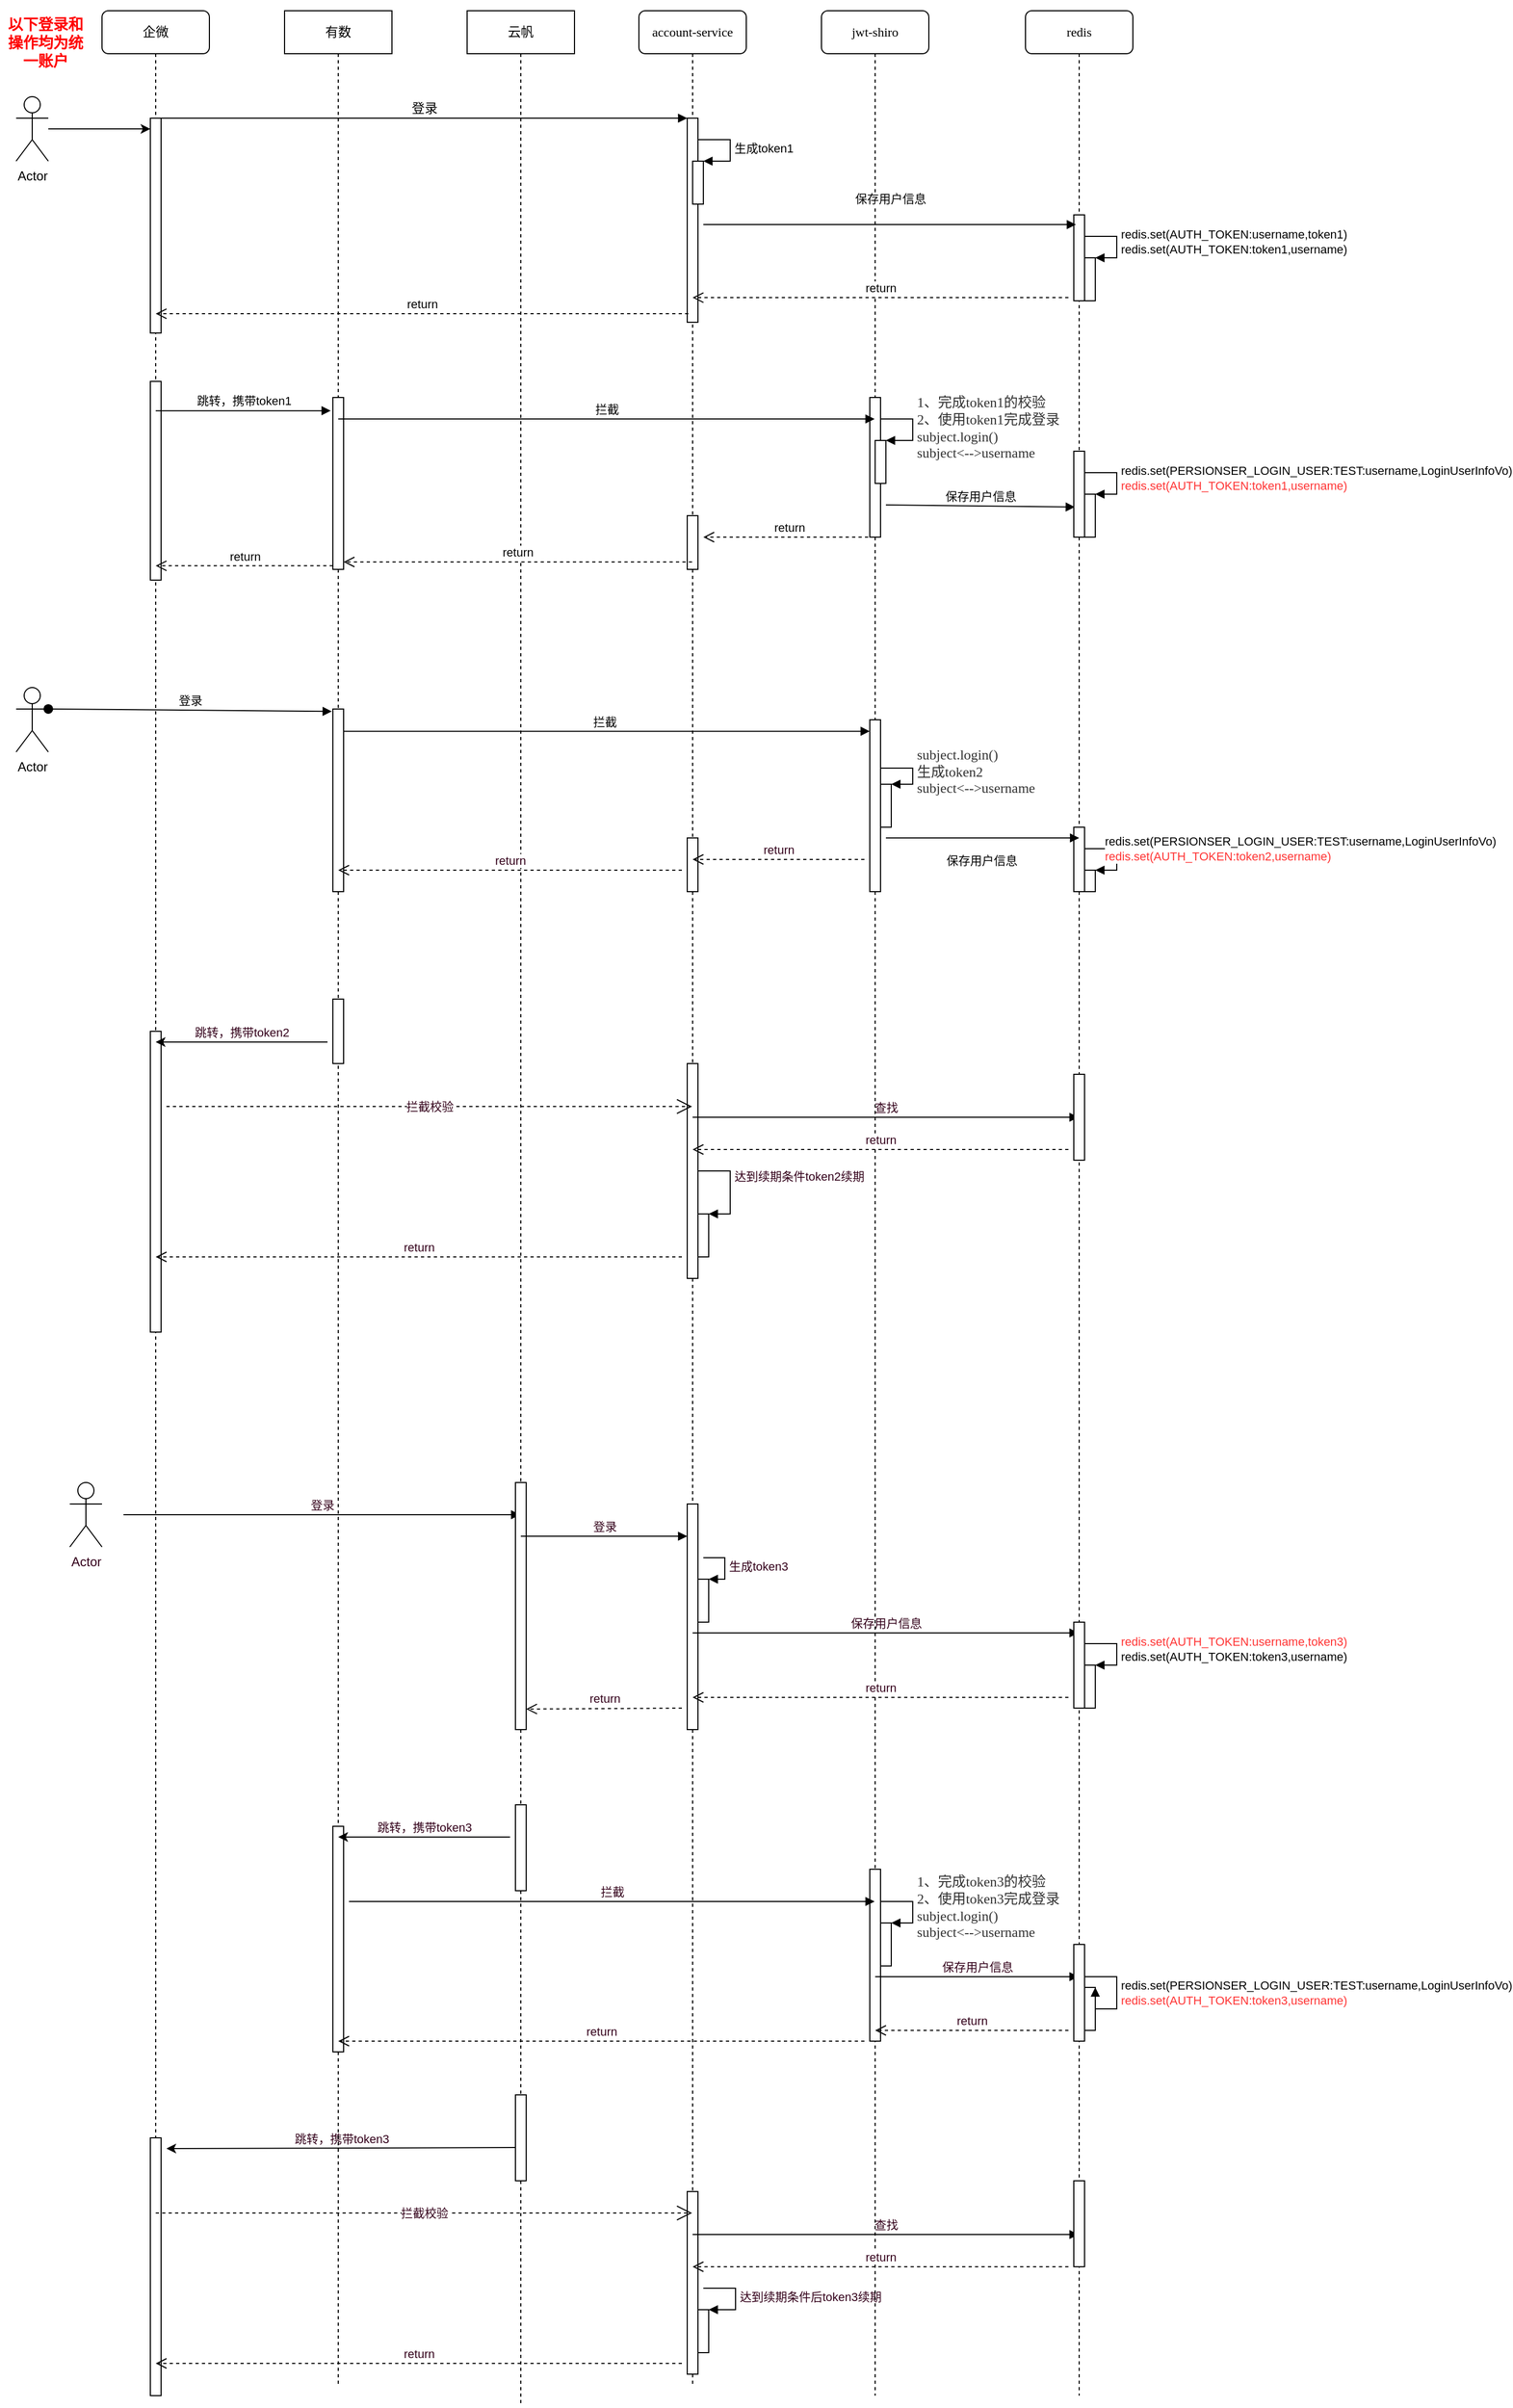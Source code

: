 <mxfile version="20.1.1" type="github">
  <diagram name="Page-1" id="13e1069c-82ec-6db2-03f1-153e76fe0fe0">
    <mxGraphModel dx="1185" dy="635" grid="1" gridSize="10" guides="1" tooltips="1" connect="1" arrows="1" fold="1" page="1" pageScale="1" pageWidth="1100" pageHeight="850" background="none" math="0" shadow="0">
      <root>
        <mxCell id="0" />
        <mxCell id="1" parent="0" />
        <mxCell id="7baba1c4bc27f4b0-2" value="account-service" style="shape=umlLifeline;perimeter=lifelinePerimeter;whiteSpace=wrap;html=1;container=1;collapsible=0;recursiveResize=0;outlineConnect=0;rounded=1;shadow=0;comic=0;labelBackgroundColor=none;strokeWidth=1;fontFamily=Verdana;fontSize=12;align=center;" parent="1" vertex="1">
          <mxGeometry x="600" y="80" width="100" height="2210" as="geometry" />
        </mxCell>
        <mxCell id="7baba1c4bc27f4b0-10" value="" style="html=1;points=[];perimeter=orthogonalPerimeter;rounded=0;shadow=0;comic=0;labelBackgroundColor=none;strokeWidth=1;fontFamily=Verdana;fontSize=12;align=center;" parent="7baba1c4bc27f4b0-2" vertex="1">
          <mxGeometry x="45" y="100" width="10" height="190" as="geometry" />
        </mxCell>
        <mxCell id="cbWRRwvguoUadpIohgbS-17" value="" style="html=1;points=[];perimeter=orthogonalPerimeter;" vertex="1" parent="7baba1c4bc27f4b0-2">
          <mxGeometry x="45" y="770" width="10" height="50" as="geometry" />
        </mxCell>
        <mxCell id="cbWRRwvguoUadpIohgbS-37" value="" style="html=1;points=[];perimeter=orthogonalPerimeter;" vertex="1" parent="7baba1c4bc27f4b0-2">
          <mxGeometry x="50" y="140" width="10" height="40" as="geometry" />
        </mxCell>
        <mxCell id="cbWRRwvguoUadpIohgbS-38" value="生成token1" style="edgeStyle=orthogonalEdgeStyle;html=1;align=left;spacingLeft=2;endArrow=block;rounded=0;entryX=1;entryY=0;" edge="1" target="cbWRRwvguoUadpIohgbS-37" parent="7baba1c4bc27f4b0-2">
          <mxGeometry relative="1" as="geometry">
            <mxPoint x="55" y="120" as="sourcePoint" />
            <Array as="points">
              <mxPoint x="85" y="120" />
            </Array>
          </mxGeometry>
        </mxCell>
        <mxCell id="cbWRRwvguoUadpIohgbS-54" value="" style="html=1;points=[];perimeter=orthogonalPerimeter;" vertex="1" parent="7baba1c4bc27f4b0-2">
          <mxGeometry x="45" y="470" width="10" height="50" as="geometry" />
        </mxCell>
        <mxCell id="cbWRRwvguoUadpIohgbS-68" value="" style="html=1;points=[];perimeter=orthogonalPerimeter;fontColor=#33001A;" vertex="1" parent="7baba1c4bc27f4b0-2">
          <mxGeometry x="45" y="980" width="10" height="200" as="geometry" />
        </mxCell>
        <mxCell id="cbWRRwvguoUadpIohgbS-71" value="查找" style="html=1;verticalAlign=bottom;endArrow=block;rounded=1;fontColor=#33001A;" edge="1" parent="7baba1c4bc27f4b0-2" target="7baba1c4bc27f4b0-4">
          <mxGeometry width="80" relative="1" as="geometry">
            <mxPoint x="50" y="1030" as="sourcePoint" />
            <mxPoint x="130" y="1030" as="targetPoint" />
          </mxGeometry>
        </mxCell>
        <mxCell id="cbWRRwvguoUadpIohgbS-73" value="" style="html=1;points=[];perimeter=orthogonalPerimeter;fontColor=#33001A;" vertex="1" parent="7baba1c4bc27f4b0-2">
          <mxGeometry x="55" y="1120" width="10" height="40" as="geometry" />
        </mxCell>
        <mxCell id="cbWRRwvguoUadpIohgbS-79" value="" style="html=1;points=[];perimeter=orthogonalPerimeter;fontColor=#33001A;" vertex="1" parent="7baba1c4bc27f4b0-2">
          <mxGeometry x="45" y="1390" width="10" height="210" as="geometry" />
        </mxCell>
        <mxCell id="cbWRRwvguoUadpIohgbS-81" value="" style="html=1;points=[];perimeter=orthogonalPerimeter;fontColor=#33001A;" vertex="1" parent="7baba1c4bc27f4b0-2">
          <mxGeometry x="55" y="1460" width="10" height="40" as="geometry" />
        </mxCell>
        <mxCell id="cbWRRwvguoUadpIohgbS-82" value="生成token3" style="edgeStyle=orthogonalEdgeStyle;html=1;align=left;spacingLeft=2;endArrow=block;rounded=0;entryX=1;entryY=0;fontColor=#33001A;" edge="1" target="cbWRRwvguoUadpIohgbS-81" parent="7baba1c4bc27f4b0-2">
          <mxGeometry relative="1" as="geometry">
            <mxPoint x="60" y="1440" as="sourcePoint" />
            <Array as="points">
              <mxPoint x="80" y="1440" />
            </Array>
          </mxGeometry>
        </mxCell>
        <mxCell id="cbWRRwvguoUadpIohgbS-84" value="保存用户信息" style="html=1;verticalAlign=bottom;endArrow=block;rounded=1;fontColor=#33001A;" edge="1" parent="7baba1c4bc27f4b0-2" target="7baba1c4bc27f4b0-4">
          <mxGeometry width="80" relative="1" as="geometry">
            <mxPoint x="50" y="1510" as="sourcePoint" />
            <mxPoint x="130" y="1510" as="targetPoint" />
          </mxGeometry>
        </mxCell>
        <mxCell id="cbWRRwvguoUadpIohgbS-105" value="" style="html=1;points=[];perimeter=orthogonalPerimeter;fontColor=#33001A;" vertex="1" parent="7baba1c4bc27f4b0-2">
          <mxGeometry x="45" y="2030" width="10" height="170" as="geometry" />
        </mxCell>
        <mxCell id="cbWRRwvguoUadpIohgbS-113" value="查找" style="html=1;verticalAlign=bottom;endArrow=block;rounded=1;fontColor=#33001A;" edge="1" parent="7baba1c4bc27f4b0-2" target="7baba1c4bc27f4b0-4">
          <mxGeometry width="80" relative="1" as="geometry">
            <mxPoint x="50" y="2070" as="sourcePoint" />
            <mxPoint x="130" y="2070" as="targetPoint" />
          </mxGeometry>
        </mxCell>
        <mxCell id="cbWRRwvguoUadpIohgbS-115" value="" style="html=1;points=[];perimeter=orthogonalPerimeter;fontColor=#33001A;" vertex="1" parent="7baba1c4bc27f4b0-2">
          <mxGeometry x="55" y="2140" width="10" height="40" as="geometry" />
        </mxCell>
        <mxCell id="cbWRRwvguoUadpIohgbS-116" value="达到续期条件后token3续期" style="edgeStyle=orthogonalEdgeStyle;html=1;align=left;spacingLeft=2;endArrow=block;rounded=0;entryX=1;entryY=0;fontColor=#33001A;" edge="1" target="cbWRRwvguoUadpIohgbS-115" parent="7baba1c4bc27f4b0-2">
          <mxGeometry relative="1" as="geometry">
            <mxPoint x="60" y="2120" as="sourcePoint" />
            <Array as="points">
              <mxPoint x="90" y="2120" />
            </Array>
          </mxGeometry>
        </mxCell>
        <mxCell id="7baba1c4bc27f4b0-3" value="jwt-shiro" style="shape=umlLifeline;perimeter=lifelinePerimeter;whiteSpace=wrap;html=1;container=1;collapsible=0;recursiveResize=0;outlineConnect=0;rounded=1;shadow=0;comic=0;labelBackgroundColor=none;strokeWidth=1;fontFamily=Verdana;fontSize=12;align=center;" parent="1" vertex="1">
          <mxGeometry x="770" y="80" width="100" height="2220" as="geometry" />
        </mxCell>
        <mxCell id="cbWRRwvguoUadpIohgbS-41" value="" style="html=1;points=[];perimeter=orthogonalPerimeter;" vertex="1" parent="7baba1c4bc27f4b0-3">
          <mxGeometry x="45" y="660" width="10" height="160" as="geometry" />
        </mxCell>
        <mxCell id="cbWRRwvguoUadpIohgbS-47" value="" style="html=1;points=[];perimeter=orthogonalPerimeter;" vertex="1" parent="7baba1c4bc27f4b0-3">
          <mxGeometry x="45" y="360" width="10" height="130" as="geometry" />
        </mxCell>
        <mxCell id="cbWRRwvguoUadpIohgbS-49" value="" style="html=1;points=[];perimeter=orthogonalPerimeter;" vertex="1" parent="7baba1c4bc27f4b0-3">
          <mxGeometry x="50" y="400" width="10" height="40" as="geometry" />
        </mxCell>
        <mxCell id="cbWRRwvguoUadpIohgbS-50" value="&lt;span style=&quot;text-align: center; color: rgb(50, 50, 50); font-family: 微软雅黑; font-size: 13px; background-color: rgba(255, 255, 255, 0.01);&quot;&gt;1、完成token1的校验&lt;br&gt;2、&lt;/span&gt;&lt;span style=&quot;color: rgb(50, 50, 50); font-family: 微软雅黑; font-size: 13px; text-align: center; background-color: rgba(255, 255, 255, 0.01);&quot;&gt;使用token1完成登录&lt;/span&gt;&lt;span style=&quot;text-align: center; color: rgb(50, 50, 50); font-family: 微软雅黑; font-size: 13px; background-color: rgba(255, 255, 255, 0.01);&quot;&gt;&lt;br&gt;subject.login()&lt;/span&gt;&lt;br style=&quot;text-align: center; color: rgb(50, 50, 50); font-family: 微软雅黑; font-size: 13px;&quot;&gt;&lt;span style=&quot;text-align: center; color: rgb(50, 50, 50); font-family: 微软雅黑; font-size: 13px; background-color: rgba(255, 255, 255, 0.01);&quot;&gt;subject&amp;lt;--&amp;gt;username&lt;/span&gt;" style="edgeStyle=orthogonalEdgeStyle;html=1;align=left;spacingLeft=2;endArrow=block;rounded=0;entryX=1;entryY=0;" edge="1" target="cbWRRwvguoUadpIohgbS-49" parent="7baba1c4bc27f4b0-3">
          <mxGeometry relative="1" as="geometry">
            <mxPoint x="55" y="380" as="sourcePoint" />
            <Array as="points">
              <mxPoint x="85" y="380" />
            </Array>
          </mxGeometry>
        </mxCell>
        <mxCell id="cbWRRwvguoUadpIohgbS-51" value="" style="html=1;points=[];perimeter=orthogonalPerimeter;" vertex="1" parent="7baba1c4bc27f4b0-3">
          <mxGeometry x="55" y="720" width="10" height="40" as="geometry" />
        </mxCell>
        <mxCell id="cbWRRwvguoUadpIohgbS-52" value="&lt;span style=&quot;text-align: center; color: rgb(50, 50, 50); font-family: 微软雅黑; font-size: 13px; background-color: rgba(255, 255, 255, 0.01);&quot;&gt;subject.login()&lt;/span&gt;&lt;br style=&quot;text-align: center; color: rgb(50, 50, 50); font-family: 微软雅黑; font-size: 13px;&quot;&gt;&lt;span style=&quot;text-align: center; color: rgb(50, 50, 50); font-family: 微软雅黑; font-size: 13px; background-color: rgba(255, 255, 255, 0.01);&quot;&gt;生成token2&lt;/span&gt;&lt;br style=&quot;text-align: center; color: rgb(50, 50, 50); font-family: 微软雅黑; font-size: 13px;&quot;&gt;&lt;span style=&quot;text-align: center; color: rgb(50, 50, 50); font-family: 微软雅黑; font-size: 13px; background-color: rgba(255, 255, 255, 0.01);&quot;&gt;subject&amp;lt;--&amp;gt;username&lt;/span&gt;" style="edgeStyle=orthogonalEdgeStyle;html=1;align=left;spacingLeft=2;endArrow=block;rounded=0;entryX=1;entryY=0;" edge="1" target="cbWRRwvguoUadpIohgbS-51" parent="7baba1c4bc27f4b0-3">
          <mxGeometry relative="1" as="geometry">
            <mxPoint x="55" y="705" as="sourcePoint" />
            <Array as="points">
              <mxPoint x="85" y="705" />
            </Array>
          </mxGeometry>
        </mxCell>
        <mxCell id="cbWRRwvguoUadpIohgbS-56" value="保存用户信息" style="html=1;verticalAlign=bottom;endArrow=block;rounded=1;entryX=0.1;entryY=0.65;entryDx=0;entryDy=0;entryPerimeter=0;" edge="1" parent="7baba1c4bc27f4b0-3" target="cbWRRwvguoUadpIohgbS-55">
          <mxGeometry width="80" relative="1" as="geometry">
            <mxPoint x="60" y="460" as="sourcePoint" />
            <mxPoint x="140" y="460" as="targetPoint" />
          </mxGeometry>
        </mxCell>
        <mxCell id="cbWRRwvguoUadpIohgbS-92" value="" style="html=1;points=[];perimeter=orthogonalPerimeter;fontColor=#33001A;" vertex="1" parent="7baba1c4bc27f4b0-3">
          <mxGeometry x="45" y="1730" width="10" height="160" as="geometry" />
        </mxCell>
        <mxCell id="cbWRRwvguoUadpIohgbS-94" value="" style="html=1;points=[];perimeter=orthogonalPerimeter;fontColor=#33001A;" vertex="1" parent="7baba1c4bc27f4b0-3">
          <mxGeometry x="55" y="1780" width="10" height="40" as="geometry" />
        </mxCell>
        <mxCell id="cbWRRwvguoUadpIohgbS-95" value="&lt;span style=&quot;text-align: center; color: rgb(50, 50, 50); font-family: 微软雅黑; font-size: 13px; background-color: rgba(255, 255, 255, 0.01);&quot;&gt;1、完成token3的校验&lt;br&gt;2、&lt;/span&gt;&lt;span style=&quot;color: rgb(50, 50, 50); font-family: 微软雅黑; font-size: 13px; text-align: center; background-color: rgba(255, 255, 255, 0.01);&quot;&gt;使用token3完成登录&lt;/span&gt;&lt;span style=&quot;text-align: center; color: rgb(50, 50, 50); font-family: 微软雅黑; font-size: 13px; background-color: rgba(255, 255, 255, 0.01);&quot;&gt;&lt;br&gt;subject.login()&lt;/span&gt;&lt;br style=&quot;text-align: center; color: rgb(50, 50, 50); font-family: 微软雅黑; font-size: 13px;&quot;&gt;&lt;span style=&quot;text-align: center; color: rgb(50, 50, 50); font-family: 微软雅黑; font-size: 13px; background-color: rgba(255, 255, 255, 0.01);&quot;&gt;subject&amp;lt;--&amp;gt;username&lt;/span&gt;" style="edgeStyle=orthogonalEdgeStyle;html=1;align=left;spacingLeft=2;endArrow=block;rounded=0;entryX=1;entryY=0;fontColor=#33001A;" edge="1" target="cbWRRwvguoUadpIohgbS-94" parent="7baba1c4bc27f4b0-3">
          <mxGeometry relative="1" as="geometry">
            <mxPoint x="55" y="1760" as="sourcePoint" />
            <Array as="points">
              <mxPoint x="85" y="1760" />
            </Array>
          </mxGeometry>
        </mxCell>
        <mxCell id="cbWRRwvguoUadpIohgbS-97" value="保存用户信息" style="html=1;verticalAlign=bottom;endArrow=block;rounded=1;fontColor=#33001A;" edge="1" parent="7baba1c4bc27f4b0-3" target="7baba1c4bc27f4b0-4">
          <mxGeometry width="80" relative="1" as="geometry">
            <mxPoint x="50" y="1830" as="sourcePoint" />
            <mxPoint x="130" y="1830" as="targetPoint" />
          </mxGeometry>
        </mxCell>
        <mxCell id="7baba1c4bc27f4b0-4" value="redis" style="shape=umlLifeline;perimeter=lifelinePerimeter;whiteSpace=wrap;html=1;container=1;collapsible=0;recursiveResize=0;outlineConnect=0;rounded=1;shadow=0;comic=0;labelBackgroundColor=none;strokeWidth=1;fontFamily=Verdana;fontSize=12;align=center;" parent="1" vertex="1">
          <mxGeometry x="960" y="80" width="100" height="2220" as="geometry" />
        </mxCell>
        <mxCell id="cbWRRwvguoUadpIohgbS-5" value="" style="html=1;points=[];perimeter=orthogonalPerimeter;" vertex="1" parent="7baba1c4bc27f4b0-4">
          <mxGeometry x="45" y="190" width="10" height="80" as="geometry" />
        </mxCell>
        <mxCell id="cbWRRwvguoUadpIohgbS-24" value="" style="html=1;points=[];perimeter=orthogonalPerimeter;" vertex="1" parent="7baba1c4bc27f4b0-4">
          <mxGeometry x="45" y="760" width="10" height="60" as="geometry" />
        </mxCell>
        <mxCell id="cbWRRwvguoUadpIohgbS-27" value="" style="html=1;points=[];perimeter=orthogonalPerimeter;" vertex="1" parent="7baba1c4bc27f4b0-4">
          <mxGeometry x="55" y="800" width="10" height="20" as="geometry" />
        </mxCell>
        <mxCell id="cbWRRwvguoUadpIohgbS-28" value="&lt;div&gt;redis.set(PERSIONSER_LOGIN_USER:TEST:username,LoginUserInfoVo)&lt;/div&gt;&lt;div&gt;&lt;font color=&quot;#ff3333&quot;&gt;redis.set(AUTH_TOKEN:token2,username)&lt;/font&gt;&lt;/div&gt;" style="edgeStyle=orthogonalEdgeStyle;html=1;align=left;spacingLeft=2;endArrow=block;rounded=0;entryX=1;entryY=0;" edge="1" target="cbWRRwvguoUadpIohgbS-27" parent="7baba1c4bc27f4b0-4">
          <mxGeometry relative="1" as="geometry">
            <mxPoint x="55" y="820" as="sourcePoint" />
            <Array as="points">
              <mxPoint x="55" y="780" />
              <mxPoint x="85" y="780" />
              <mxPoint x="85" y="800" />
            </Array>
          </mxGeometry>
        </mxCell>
        <mxCell id="cbWRRwvguoUadpIohgbS-39" value="" style="html=1;points=[];perimeter=orthogonalPerimeter;" vertex="1" parent="7baba1c4bc27f4b0-4">
          <mxGeometry x="55" y="230" width="10" height="40" as="geometry" />
        </mxCell>
        <mxCell id="cbWRRwvguoUadpIohgbS-40" value="&lt;div&gt;redis.set(AUTH_TOKEN:username,token1)&lt;/div&gt;&lt;div&gt;redis.set(AUTH_TOKEN:token1,username)&lt;/div&gt;" style="edgeStyle=orthogonalEdgeStyle;html=1;align=left;spacingLeft=2;endArrow=block;rounded=0;entryX=1;entryY=0;" edge="1" target="cbWRRwvguoUadpIohgbS-39" parent="7baba1c4bc27f4b0-4">
          <mxGeometry relative="1" as="geometry">
            <mxPoint x="55" y="210" as="sourcePoint" />
            <Array as="points">
              <mxPoint x="85" y="210" />
            </Array>
          </mxGeometry>
        </mxCell>
        <mxCell id="cbWRRwvguoUadpIohgbS-55" value="" style="html=1;points=[];perimeter=orthogonalPerimeter;" vertex="1" parent="7baba1c4bc27f4b0-4">
          <mxGeometry x="45" y="410" width="10" height="80" as="geometry" />
        </mxCell>
        <mxCell id="cbWRRwvguoUadpIohgbS-57" value="" style="html=1;points=[];perimeter=orthogonalPerimeter;" vertex="1" parent="7baba1c4bc27f4b0-4">
          <mxGeometry x="55" y="450" width="10" height="40" as="geometry" />
        </mxCell>
        <mxCell id="cbWRRwvguoUadpIohgbS-58" value="redis.set(PERSIONSER_LOGIN_USER:TEST:username,LoginUserInfoVo)&lt;br&gt;&lt;span style=&quot;color: rgb(255, 51, 51);&quot;&gt;redis.set(AUTH_TOKEN:token1,username)&lt;/span&gt;" style="edgeStyle=orthogonalEdgeStyle;html=1;align=left;spacingLeft=2;endArrow=block;rounded=0;entryX=1;entryY=0;" edge="1" target="cbWRRwvguoUadpIohgbS-57" parent="7baba1c4bc27f4b0-4">
          <mxGeometry relative="1" as="geometry">
            <mxPoint x="55" y="430" as="sourcePoint" />
            <Array as="points">
              <mxPoint x="85" y="430" />
            </Array>
          </mxGeometry>
        </mxCell>
        <mxCell id="cbWRRwvguoUadpIohgbS-69" value="" style="html=1;points=[];perimeter=orthogonalPerimeter;fontColor=#33001A;" vertex="1" parent="7baba1c4bc27f4b0-4">
          <mxGeometry x="45" y="990" width="10" height="80" as="geometry" />
        </mxCell>
        <mxCell id="cbWRRwvguoUadpIohgbS-83" value="" style="html=1;points=[];perimeter=orthogonalPerimeter;fontColor=#33001A;" vertex="1" parent="7baba1c4bc27f4b0-4">
          <mxGeometry x="45" y="1500" width="10" height="80" as="geometry" />
        </mxCell>
        <mxCell id="cbWRRwvguoUadpIohgbS-85" value="" style="html=1;points=[];perimeter=orthogonalPerimeter;fontColor=#33001A;" vertex="1" parent="7baba1c4bc27f4b0-4">
          <mxGeometry x="55" y="1540" width="10" height="40" as="geometry" />
        </mxCell>
        <mxCell id="cbWRRwvguoUadpIohgbS-86" value="&lt;div style=&quot;&quot;&gt;&lt;font color=&quot;#ff3333&quot;&gt;redis.set(AUTH_TOKEN:username,token3)&lt;/font&gt;&lt;/div&gt;&lt;div style=&quot;color: rgb(0, 0, 0);&quot;&gt;redis.set(AUTH_TOKEN:token3,username)&lt;/div&gt;" style="edgeStyle=orthogonalEdgeStyle;html=1;align=left;spacingLeft=2;endArrow=block;rounded=0;entryX=1;entryY=0;fontColor=#33001A;" edge="1" target="cbWRRwvguoUadpIohgbS-85" parent="7baba1c4bc27f4b0-4">
          <mxGeometry relative="1" as="geometry">
            <mxPoint x="55" y="1520" as="sourcePoint" />
            <Array as="points">
              <mxPoint x="85" y="1520" />
            </Array>
          </mxGeometry>
        </mxCell>
        <mxCell id="cbWRRwvguoUadpIohgbS-96" value="" style="html=1;points=[];perimeter=orthogonalPerimeter;fontColor=#33001A;" vertex="1" parent="7baba1c4bc27f4b0-4">
          <mxGeometry x="45" y="1800" width="10" height="90" as="geometry" />
        </mxCell>
        <mxCell id="cbWRRwvguoUadpIohgbS-98" value="" style="html=1;points=[];perimeter=orthogonalPerimeter;fontColor=#33001A;" vertex="1" parent="7baba1c4bc27f4b0-4">
          <mxGeometry x="55" y="1840" width="10" height="40" as="geometry" />
        </mxCell>
        <mxCell id="cbWRRwvguoUadpIohgbS-99" value="&lt;span style=&quot;color: rgb(0, 0, 0);&quot;&gt;redis.set(PERSIONSER_LOGIN_USER:TEST:username,LoginUserInfoVo)&lt;/span&gt;&lt;br style=&quot;color: rgb(0, 0, 0);&quot;&gt;&lt;span style=&quot;color: rgb(255, 51, 51);&quot;&gt;redis.set(AUTH_TOKEN:token3,username)&lt;/span&gt;" style="edgeStyle=orthogonalEdgeStyle;html=1;align=left;spacingLeft=2;endArrow=block;rounded=0;entryX=1;entryY=0;fontColor=#33001A;" edge="1" target="cbWRRwvguoUadpIohgbS-98" parent="7baba1c4bc27f4b0-4">
          <mxGeometry relative="1" as="geometry">
            <mxPoint x="55" y="1840" as="sourcePoint" />
            <Array as="points">
              <mxPoint x="55" y="1830" />
              <mxPoint x="85" y="1830" />
              <mxPoint x="85" y="1860" />
            </Array>
          </mxGeometry>
        </mxCell>
        <mxCell id="cbWRRwvguoUadpIohgbS-110" value="" style="html=1;points=[];perimeter=orthogonalPerimeter;fontColor=#33001A;" vertex="1" parent="7baba1c4bc27f4b0-4">
          <mxGeometry x="45" y="2020" width="10" height="80" as="geometry" />
        </mxCell>
        <mxCell id="7baba1c4bc27f4b0-8" value="企微" style="shape=umlLifeline;perimeter=lifelinePerimeter;whiteSpace=wrap;html=1;container=1;collapsible=0;recursiveResize=0;outlineConnect=0;rounded=1;shadow=0;comic=0;labelBackgroundColor=none;strokeWidth=1;fontFamily=Verdana;fontSize=12;align=center;" parent="1" vertex="1">
          <mxGeometry x="100" y="80" width="100" height="2220" as="geometry" />
        </mxCell>
        <mxCell id="7baba1c4bc27f4b0-9" value="" style="html=1;points=[];perimeter=orthogonalPerimeter;rounded=0;shadow=0;comic=0;labelBackgroundColor=none;strokeWidth=1;fontFamily=Verdana;fontSize=12;align=center;" parent="7baba1c4bc27f4b0-8" vertex="1">
          <mxGeometry x="45" y="100" width="10" height="200" as="geometry" />
        </mxCell>
        <mxCell id="cbWRRwvguoUadpIohgbS-43" value="" style="html=1;points=[];perimeter=orthogonalPerimeter;" vertex="1" parent="7baba1c4bc27f4b0-8">
          <mxGeometry x="45" y="345" width="10" height="185" as="geometry" />
        </mxCell>
        <mxCell id="cbWRRwvguoUadpIohgbS-65" value="" style="html=1;points=[];perimeter=orthogonalPerimeter;fontColor=#33001A;" vertex="1" parent="7baba1c4bc27f4b0-8">
          <mxGeometry x="45" y="950" width="10" height="280" as="geometry" />
        </mxCell>
        <mxCell id="cbWRRwvguoUadpIohgbS-67" value="拦截校验" style="endArrow=open;endSize=12;dashed=1;html=1;rounded=1;fontColor=#33001A;" edge="1" parent="7baba1c4bc27f4b0-8" target="7baba1c4bc27f4b0-2">
          <mxGeometry width="160" relative="1" as="geometry">
            <mxPoint x="60" y="1020" as="sourcePoint" />
            <mxPoint x="220" y="1020" as="targetPoint" />
          </mxGeometry>
        </mxCell>
        <mxCell id="cbWRRwvguoUadpIohgbS-78" value="登录" style="html=1;verticalAlign=bottom;endArrow=block;rounded=1;fontColor=#33001A;" edge="1" parent="7baba1c4bc27f4b0-8" target="cbWRRwvguoUadpIohgbS-14">
          <mxGeometry width="80" relative="1" as="geometry">
            <mxPoint x="20" y="1400" as="sourcePoint" />
            <mxPoint x="100" y="1400" as="targetPoint" />
          </mxGeometry>
        </mxCell>
        <mxCell id="cbWRRwvguoUadpIohgbS-103" value="" style="html=1;points=[];perimeter=orthogonalPerimeter;fontColor=#33001A;" vertex="1" parent="7baba1c4bc27f4b0-8">
          <mxGeometry x="45" y="1980" width="10" height="240" as="geometry" />
        </mxCell>
        <mxCell id="cbWRRwvguoUadpIohgbS-104" value="跳转，携带token3" style="html=1;verticalAlign=bottom;endArrow=none;rounded=1;fontColor=#33001A;startArrow=classic;startFill=1;endFill=0;entryX=0.1;entryY=0.613;entryDx=0;entryDy=0;entryPerimeter=0;" edge="1" parent="7baba1c4bc27f4b0-8" target="cbWRRwvguoUadpIohgbS-102">
          <mxGeometry width="80" relative="1" as="geometry">
            <mxPoint x="60" y="1990" as="sourcePoint" />
            <mxPoint x="140" y="1990" as="targetPoint" />
          </mxGeometry>
        </mxCell>
        <mxCell id="cbWRRwvguoUadpIohgbS-107" value="Use" style="endArrow=open;endSize=12;dashed=1;html=1;rounded=1;fontColor=#33001A;" edge="1" parent="7baba1c4bc27f4b0-8" target="7baba1c4bc27f4b0-2">
          <mxGeometry width="160" relative="1" as="geometry">
            <mxPoint x="50" y="2050" as="sourcePoint" />
            <mxPoint x="210" y="2050" as="targetPoint" />
          </mxGeometry>
        </mxCell>
        <mxCell id="cbWRRwvguoUadpIohgbS-109" value="拦截校验" style="edgeLabel;html=1;align=center;verticalAlign=middle;resizable=0;points=[];fontColor=#33001A;" vertex="1" connectable="0" parent="cbWRRwvguoUadpIohgbS-107">
          <mxGeometry x="0.073" y="3" relative="1" as="geometry">
            <mxPoint x="-18" y="3" as="offset" />
          </mxGeometry>
        </mxCell>
        <mxCell id="7baba1c4bc27f4b0-11" value="登录" style="html=1;verticalAlign=bottom;endArrow=block;entryX=0;entryY=0;labelBackgroundColor=none;fontFamily=Verdana;fontSize=12;edgeStyle=elbowEdgeStyle;elbow=vertical;" parent="1" source="7baba1c4bc27f4b0-9" target="7baba1c4bc27f4b0-10" edge="1">
          <mxGeometry relative="1" as="geometry">
            <mxPoint x="220" y="190" as="sourcePoint" />
          </mxGeometry>
        </mxCell>
        <mxCell id="cbWRRwvguoUadpIohgbS-6" value="保存用户信息" style="html=1;verticalAlign=bottom;startArrow=none;endArrow=block;startSize=8;rounded=1;startFill=0;entryX=0.2;entryY=0.113;entryDx=0;entryDy=0;entryPerimeter=0;" edge="1" target="cbWRRwvguoUadpIohgbS-5" parent="1">
          <mxGeometry y="15" relative="1" as="geometry">
            <mxPoint x="660" y="279" as="sourcePoint" />
            <Array as="points" />
            <mxPoint as="offset" />
          </mxGeometry>
        </mxCell>
        <mxCell id="cbWRRwvguoUadpIohgbS-13" value="" style="edgeStyle=orthogonalEdgeStyle;rounded=0;orthogonalLoop=1;jettySize=auto;html=1;" edge="1" parent="1" source="cbWRRwvguoUadpIohgbS-12" target="7baba1c4bc27f4b0-9">
          <mxGeometry relative="1" as="geometry">
            <Array as="points">
              <mxPoint x="100" y="190" />
              <mxPoint x="100" y="190" />
            </Array>
          </mxGeometry>
        </mxCell>
        <mxCell id="cbWRRwvguoUadpIohgbS-12" value="Actor" style="shape=umlActor;verticalLabelPosition=bottom;verticalAlign=top;html=1;" vertex="1" parent="1">
          <mxGeometry x="20" y="160" width="30" height="60" as="geometry" />
        </mxCell>
        <mxCell id="cbWRRwvguoUadpIohgbS-14" value="云帆" style="shape=umlLifeline;perimeter=lifelinePerimeter;whiteSpace=wrap;html=1;container=1;collapsible=0;recursiveResize=0;outlineConnect=0;" vertex="1" parent="1">
          <mxGeometry x="440" y="80" width="100" height="2230" as="geometry" />
        </mxCell>
        <mxCell id="cbWRRwvguoUadpIohgbS-76" value="" style="html=1;points=[];perimeter=orthogonalPerimeter;fontColor=#33001A;" vertex="1" parent="cbWRRwvguoUadpIohgbS-14">
          <mxGeometry x="45" y="1370" width="10" height="230" as="geometry" />
        </mxCell>
        <mxCell id="cbWRRwvguoUadpIohgbS-80" value="登录" style="html=1;verticalAlign=bottom;endArrow=block;rounded=1;fontColor=#33001A;" edge="1" parent="cbWRRwvguoUadpIohgbS-14" target="cbWRRwvguoUadpIohgbS-79">
          <mxGeometry width="80" relative="1" as="geometry">
            <mxPoint x="50" y="1420" as="sourcePoint" />
            <mxPoint x="130" y="1420" as="targetPoint" />
          </mxGeometry>
        </mxCell>
        <mxCell id="cbWRRwvguoUadpIohgbS-89" value="" style="html=1;points=[];perimeter=orthogonalPerimeter;fontColor=#33001A;" vertex="1" parent="cbWRRwvguoUadpIohgbS-14">
          <mxGeometry x="45" y="1670" width="10" height="80" as="geometry" />
        </mxCell>
        <mxCell id="cbWRRwvguoUadpIohgbS-102" value="" style="html=1;points=[];perimeter=orthogonalPerimeter;fontColor=#33001A;" vertex="1" parent="cbWRRwvguoUadpIohgbS-14">
          <mxGeometry x="45" y="1940" width="10" height="80" as="geometry" />
        </mxCell>
        <mxCell id="cbWRRwvguoUadpIohgbS-15" value="Actor" style="shape=umlActor;verticalLabelPosition=bottom;verticalAlign=top;html=1;" vertex="1" parent="1">
          <mxGeometry x="20" y="710" width="30" height="60" as="geometry" />
        </mxCell>
        <mxCell id="cbWRRwvguoUadpIohgbS-18" value="登录" style="html=1;verticalAlign=bottom;startArrow=oval;endArrow=block;startSize=8;rounded=1;exitX=1;exitY=0.333;exitDx=0;exitDy=0;exitPerimeter=0;entryX=-0.1;entryY=0.013;entryDx=0;entryDy=0;entryPerimeter=0;" edge="1" target="cbWRRwvguoUadpIohgbS-31" parent="1" source="cbWRRwvguoUadpIohgbS-15">
          <mxGeometry relative="1" as="geometry">
            <mxPoint x="235" y="730" as="sourcePoint" />
          </mxGeometry>
        </mxCell>
        <mxCell id="cbWRRwvguoUadpIohgbS-21" value="拦截" style="html=1;verticalAlign=bottom;startArrow=none;endArrow=block;startSize=8;rounded=1;startFill=0;entryX=0;entryY=0.067;entryDx=0;entryDy=0;entryPerimeter=0;" edge="1" target="cbWRRwvguoUadpIohgbS-41" parent="1" source="cbWRRwvguoUadpIohgbS-30">
          <mxGeometry relative="1" as="geometry">
            <mxPoint x="660" y="750" as="sourcePoint" />
          </mxGeometry>
        </mxCell>
        <mxCell id="cbWRRwvguoUadpIohgbS-10" value="return" style="html=1;verticalAlign=bottom;endArrow=open;dashed=1;endSize=8;rounded=0;exitX=-0.5;exitY=0.963;exitDx=0;exitDy=0;exitPerimeter=0;" edge="1" parent="1" source="cbWRRwvguoUadpIohgbS-5" target="7baba1c4bc27f4b0-2">
          <mxGeometry relative="1" as="geometry">
            <mxPoint x="715" y="330" as="sourcePoint" />
            <mxPoint x="635" y="330" as="targetPoint" />
          </mxGeometry>
        </mxCell>
        <mxCell id="cbWRRwvguoUadpIohgbS-30" value="有数" style="shape=umlLifeline;perimeter=lifelinePerimeter;whiteSpace=wrap;html=1;container=1;collapsible=0;recursiveResize=0;outlineConnect=0;" vertex="1" parent="1">
          <mxGeometry x="270" y="80" width="100" height="2210" as="geometry" />
        </mxCell>
        <mxCell id="cbWRRwvguoUadpIohgbS-31" value="" style="html=1;points=[];perimeter=orthogonalPerimeter;" vertex="1" parent="cbWRRwvguoUadpIohgbS-30">
          <mxGeometry x="45" y="650" width="10" height="170" as="geometry" />
        </mxCell>
        <mxCell id="cbWRRwvguoUadpIohgbS-45" value="" style="html=1;points=[];perimeter=orthogonalPerimeter;" vertex="1" parent="cbWRRwvguoUadpIohgbS-30">
          <mxGeometry x="45" y="360" width="10" height="160" as="geometry" />
        </mxCell>
        <mxCell id="cbWRRwvguoUadpIohgbS-48" value="拦截" style="html=1;verticalAlign=bottom;endArrow=block;rounded=1;" edge="1" parent="cbWRRwvguoUadpIohgbS-30" target="7baba1c4bc27f4b0-3">
          <mxGeometry width="80" relative="1" as="geometry">
            <mxPoint x="50" y="380" as="sourcePoint" />
            <mxPoint x="130" y="380" as="targetPoint" />
          </mxGeometry>
        </mxCell>
        <mxCell id="cbWRRwvguoUadpIohgbS-64" value="" style="html=1;points=[];perimeter=orthogonalPerimeter;fontColor=#33001A;" vertex="1" parent="cbWRRwvguoUadpIohgbS-30">
          <mxGeometry x="45" y="920" width="10" height="60" as="geometry" />
        </mxCell>
        <mxCell id="cbWRRwvguoUadpIohgbS-90" value="" style="html=1;points=[];perimeter=orthogonalPerimeter;fontColor=#33001A;" vertex="1" parent="cbWRRwvguoUadpIohgbS-30">
          <mxGeometry x="45" y="1690" width="10" height="210" as="geometry" />
        </mxCell>
        <mxCell id="cbWRRwvguoUadpIohgbS-93" value="拦截" style="html=1;verticalAlign=bottom;endArrow=block;rounded=1;fontColor=#33001A;" edge="1" parent="cbWRRwvguoUadpIohgbS-30" target="7baba1c4bc27f4b0-3">
          <mxGeometry width="80" relative="1" as="geometry">
            <mxPoint x="60" y="1760" as="sourcePoint" />
            <mxPoint x="140" y="1760" as="targetPoint" />
          </mxGeometry>
        </mxCell>
        <mxCell id="cbWRRwvguoUadpIohgbS-11" value="return" style="html=1;verticalAlign=bottom;endArrow=open;dashed=1;endSize=8;rounded=0;exitX=0.1;exitY=0.958;exitDx=0;exitDy=0;exitPerimeter=0;" edge="1" parent="1" source="7baba1c4bc27f4b0-10" target="7baba1c4bc27f4b0-8">
          <mxGeometry relative="1" as="geometry">
            <mxPoint x="235" y="399.5" as="sourcePoint" />
            <mxPoint x="155" y="399.5" as="targetPoint" />
            <Array as="points" />
          </mxGeometry>
        </mxCell>
        <mxCell id="cbWRRwvguoUadpIohgbS-26" value="保存用户信息" style="html=1;verticalAlign=bottom;endArrow=block;rounded=1;" edge="1" parent="1">
          <mxGeometry x="-0.024" y="-30" width="80" relative="1" as="geometry">
            <mxPoint x="830" y="850" as="sourcePoint" />
            <mxPoint x="1010" y="850" as="targetPoint" />
            <mxPoint x="1" as="offset" />
          </mxGeometry>
        </mxCell>
        <mxCell id="cbWRRwvguoUadpIohgbS-59" value="return" style="html=1;verticalAlign=bottom;endArrow=open;dashed=1;endSize=8;rounded=1;entryX=1;entryY=0.957;entryDx=0;entryDy=0;entryPerimeter=0;" edge="1" parent="1" source="7baba1c4bc27f4b0-2" target="cbWRRwvguoUadpIohgbS-45">
          <mxGeometry relative="1" as="geometry">
            <mxPoint x="640" y="540" as="sourcePoint" />
            <mxPoint x="560" y="540" as="targetPoint" />
          </mxGeometry>
        </mxCell>
        <mxCell id="cbWRRwvguoUadpIohgbS-60" value="return" style="html=1;verticalAlign=bottom;endArrow=open;dashed=1;endSize=8;rounded=1;exitX=0;exitY=0.979;exitDx=0;exitDy=0;exitPerimeter=0;" edge="1" parent="1" source="cbWRRwvguoUadpIohgbS-45" target="7baba1c4bc27f4b0-8">
          <mxGeometry relative="1" as="geometry">
            <mxPoint x="310" y="560" as="sourcePoint" />
            <mxPoint x="230" y="560" as="targetPoint" />
          </mxGeometry>
        </mxCell>
        <mxCell id="cbWRRwvguoUadpIohgbS-61" value="&lt;h3&gt;&lt;b&gt;&lt;font color=&quot;#ff0000&quot;&gt;以下登录和操作均为统一账户&lt;/font&gt;&lt;/b&gt;&lt;/h3&gt;" style="text;html=1;strokeColor=none;fillColor=none;align=center;verticalAlign=middle;whiteSpace=wrap;rounded=0;" vertex="1" parent="1">
          <mxGeometry x="5" y="90" width="85" height="40" as="geometry" />
        </mxCell>
        <mxCell id="cbWRRwvguoUadpIohgbS-62" value="&lt;font color=&quot;#33001a&quot;&gt;return&lt;/font&gt;" style="html=1;verticalAlign=bottom;endArrow=open;dashed=1;endSize=8;rounded=1;fontColor=#FF0000;" edge="1" parent="1" target="7baba1c4bc27f4b0-2">
          <mxGeometry relative="1" as="geometry">
            <mxPoint x="810" y="870" as="sourcePoint" />
            <mxPoint x="660" y="850" as="targetPoint" />
          </mxGeometry>
        </mxCell>
        <mxCell id="cbWRRwvguoUadpIohgbS-63" value="return" style="html=1;verticalAlign=bottom;endArrow=open;dashed=1;endSize=8;rounded=1;fontColor=#33001A;" edge="1" parent="1" target="cbWRRwvguoUadpIohgbS-30">
          <mxGeometry relative="1" as="geometry">
            <mxPoint x="640" y="880" as="sourcePoint" />
            <mxPoint x="560" y="860" as="targetPoint" />
          </mxGeometry>
        </mxCell>
        <mxCell id="cbWRRwvguoUadpIohgbS-53" value="return" style="html=1;verticalAlign=bottom;endArrow=open;dashed=1;endSize=8;rounded=1;" edge="1" parent="1" source="7baba1c4bc27f4b0-3">
          <mxGeometry relative="1" as="geometry">
            <mxPoint x="735" y="520" as="sourcePoint" />
            <mxPoint x="660" y="570" as="targetPoint" />
          </mxGeometry>
        </mxCell>
        <mxCell id="cbWRRwvguoUadpIohgbS-66" value="跳转，携带token2" style="html=1;verticalAlign=bottom;endArrow=none;rounded=1;fontColor=#33001A;startArrow=classic;startFill=1;endFill=0;" edge="1" parent="1" source="7baba1c4bc27f4b0-8">
          <mxGeometry width="80" relative="1" as="geometry">
            <mxPoint x="230" y="1040" as="sourcePoint" />
            <mxPoint x="310" y="1040" as="targetPoint" />
          </mxGeometry>
        </mxCell>
        <mxCell id="cbWRRwvguoUadpIohgbS-46" value="跳转，携带token1" style="html=1;verticalAlign=bottom;endArrow=block;rounded=1;entryX=-0.2;entryY=0.077;entryDx=0;entryDy=0;entryPerimeter=0;" edge="1" parent="1" source="7baba1c4bc27f4b0-8" target="cbWRRwvguoUadpIohgbS-45">
          <mxGeometry width="80" relative="1" as="geometry">
            <mxPoint x="150" y="430" as="sourcePoint" />
            <mxPoint x="230" y="430" as="targetPoint" />
          </mxGeometry>
        </mxCell>
        <mxCell id="cbWRRwvguoUadpIohgbS-72" value="return" style="html=1;verticalAlign=bottom;endArrow=open;dashed=1;endSize=8;rounded=1;fontColor=#33001A;" edge="1" parent="1" target="7baba1c4bc27f4b0-2">
          <mxGeometry relative="1" as="geometry">
            <mxPoint x="1000" y="1140" as="sourcePoint" />
            <mxPoint x="920" y="1140" as="targetPoint" />
          </mxGeometry>
        </mxCell>
        <mxCell id="cbWRRwvguoUadpIohgbS-74" value="达到续期条件token2续期" style="edgeStyle=orthogonalEdgeStyle;html=1;align=left;spacingLeft=2;endArrow=block;rounded=0;entryX=1;entryY=0;fontColor=#33001A;" edge="1" target="cbWRRwvguoUadpIohgbS-73" parent="1">
          <mxGeometry relative="1" as="geometry">
            <mxPoint x="655" y="1140" as="sourcePoint" />
            <Array as="points">
              <mxPoint x="655" y="1160" />
              <mxPoint x="685" y="1160" />
              <mxPoint x="685" y="1200" />
            </Array>
          </mxGeometry>
        </mxCell>
        <mxCell id="cbWRRwvguoUadpIohgbS-75" value="return" style="html=1;verticalAlign=bottom;endArrow=open;dashed=1;endSize=8;rounded=1;fontColor=#33001A;" edge="1" parent="1" target="7baba1c4bc27f4b0-8">
          <mxGeometry relative="1" as="geometry">
            <mxPoint x="640" y="1240" as="sourcePoint" />
            <mxPoint x="560" y="1240" as="targetPoint" />
          </mxGeometry>
        </mxCell>
        <mxCell id="cbWRRwvguoUadpIohgbS-77" value="Actor" style="shape=umlActor;verticalLabelPosition=bottom;verticalAlign=top;html=1;fontColor=#33001A;" vertex="1" parent="1">
          <mxGeometry x="70" y="1450" width="30" height="60" as="geometry" />
        </mxCell>
        <mxCell id="cbWRRwvguoUadpIohgbS-87" value="return" style="html=1;verticalAlign=bottom;endArrow=open;dashed=1;endSize=8;rounded=1;fontColor=#33001A;" edge="1" parent="1" target="7baba1c4bc27f4b0-2">
          <mxGeometry relative="1" as="geometry">
            <mxPoint x="1000" y="1650" as="sourcePoint" />
            <mxPoint x="920" y="1650" as="targetPoint" />
          </mxGeometry>
        </mxCell>
        <mxCell id="cbWRRwvguoUadpIohgbS-88" value="return" style="html=1;verticalAlign=bottom;endArrow=open;dashed=1;endSize=8;rounded=1;fontColor=#33001A;entryX=1;entryY=0.917;entryDx=0;entryDy=0;entryPerimeter=0;" edge="1" parent="1" target="cbWRRwvguoUadpIohgbS-76">
          <mxGeometry relative="1" as="geometry">
            <mxPoint x="640" y="1660" as="sourcePoint" />
            <mxPoint x="560" y="1660" as="targetPoint" />
          </mxGeometry>
        </mxCell>
        <mxCell id="cbWRRwvguoUadpIohgbS-91" value="跳转，携带token3" style="html=1;verticalAlign=bottom;endArrow=none;rounded=1;fontColor=#33001A;startArrow=classic;startFill=1;endFill=0;" edge="1" parent="1" source="cbWRRwvguoUadpIohgbS-30">
          <mxGeometry width="80" relative="1" as="geometry">
            <mxPoint x="400" y="1780" as="sourcePoint" />
            <mxPoint x="480" y="1780" as="targetPoint" />
          </mxGeometry>
        </mxCell>
        <mxCell id="cbWRRwvguoUadpIohgbS-100" value="return" style="html=1;verticalAlign=bottom;endArrow=open;dashed=1;endSize=8;rounded=1;fontColor=#33001A;" edge="1" parent="1" target="7baba1c4bc27f4b0-3">
          <mxGeometry relative="1" as="geometry">
            <mxPoint x="1000" y="1960" as="sourcePoint" />
            <mxPoint x="920" y="1960" as="targetPoint" />
          </mxGeometry>
        </mxCell>
        <mxCell id="cbWRRwvguoUadpIohgbS-101" value="return" style="html=1;verticalAlign=bottom;endArrow=open;dashed=1;endSize=8;rounded=1;fontColor=#33001A;" edge="1" parent="1" target="cbWRRwvguoUadpIohgbS-30">
          <mxGeometry relative="1" as="geometry">
            <mxPoint x="810" y="1970" as="sourcePoint" />
            <mxPoint x="730" y="1970" as="targetPoint" />
          </mxGeometry>
        </mxCell>
        <mxCell id="cbWRRwvguoUadpIohgbS-114" value="return" style="html=1;verticalAlign=bottom;endArrow=open;dashed=1;endSize=8;rounded=1;fontColor=#33001A;" edge="1" parent="1" target="7baba1c4bc27f4b0-2">
          <mxGeometry relative="1" as="geometry">
            <mxPoint x="1000" y="2180" as="sourcePoint" />
            <mxPoint x="920" y="2180" as="targetPoint" />
          </mxGeometry>
        </mxCell>
        <mxCell id="cbWRRwvguoUadpIohgbS-117" value="return" style="html=1;verticalAlign=bottom;endArrow=open;dashed=1;endSize=8;rounded=1;fontColor=#33001A;" edge="1" parent="1" target="7baba1c4bc27f4b0-8">
          <mxGeometry relative="1" as="geometry">
            <mxPoint x="640" y="2270" as="sourcePoint" />
            <mxPoint x="560" y="2270" as="targetPoint" />
          </mxGeometry>
        </mxCell>
      </root>
    </mxGraphModel>
  </diagram>
</mxfile>
